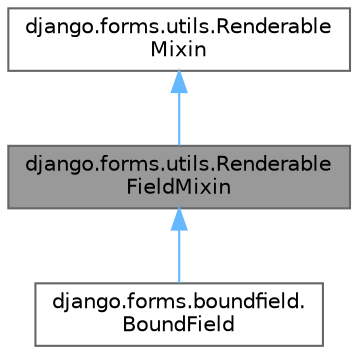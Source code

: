 digraph "django.forms.utils.RenderableFieldMixin"
{
 // LATEX_PDF_SIZE
  bgcolor="transparent";
  edge [fontname=Helvetica,fontsize=10,labelfontname=Helvetica,labelfontsize=10];
  node [fontname=Helvetica,fontsize=10,shape=box,height=0.2,width=0.4];
  Node1 [id="Node000001",label="django.forms.utils.Renderable\lFieldMixin",height=0.2,width=0.4,color="gray40", fillcolor="grey60", style="filled", fontcolor="black",tooltip=" "];
  Node2 -> Node1 [id="edge3_Node000001_Node000002",dir="back",color="steelblue1",style="solid",tooltip=" "];
  Node2 [id="Node000002",label="django.forms.utils.Renderable\lMixin",height=0.2,width=0.4,color="gray40", fillcolor="white", style="filled",URL="$classdjango_1_1forms_1_1utils_1_1RenderableMixin.html",tooltip=" "];
  Node1 -> Node3 [id="edge4_Node000001_Node000003",dir="back",color="steelblue1",style="solid",tooltip=" "];
  Node3 [id="Node000003",label="django.forms.boundfield.\lBoundField",height=0.2,width=0.4,color="gray40", fillcolor="white", style="filled",URL="$classdjango_1_1forms_1_1boundfield_1_1BoundField.html",tooltip=" "];
}
